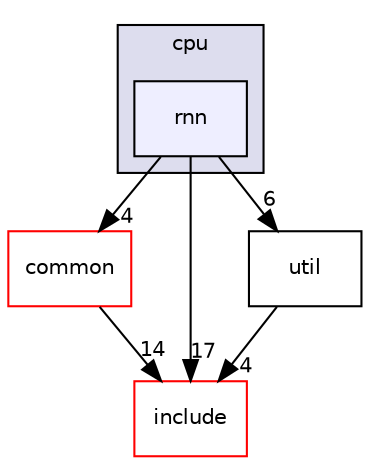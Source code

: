 digraph "onnxruntime/onnxruntime/core/providers/cpu/rnn" {
  compound=true
  node [ fontsize="10", fontname="Helvetica"];
  edge [ labelfontsize="10", labelfontname="Helvetica"];
  subgraph clusterdir_3683cb2698e6daed4ebbd4c1d451f237 {
    graph [ bgcolor="#ddddee", pencolor="black", label="cpu" fontname="Helvetica", fontsize="10", URL="dir_3683cb2698e6daed4ebbd4c1d451f237.html"]
  dir_513f898ae1c033d647b2d23d2826d779 [shape=box, label="rnn", style="filled", fillcolor="#eeeeff", pencolor="black", URL="dir_513f898ae1c033d647b2d23d2826d779.html"];
  }
  dir_f076573d92a781e267d0abe091aa4112 [shape=box label="common" fillcolor="white" style="filled" color="red" URL="dir_f076573d92a781e267d0abe091aa4112.html"];
  dir_f44f875884e6b767c5658db22ccaab42 [shape=box label="include" fillcolor="white" style="filled" color="red" URL="dir_f44f875884e6b767c5658db22ccaab42.html"];
  dir_5d2c02da9f4b6260dad551789979fe21 [shape=box label="util" URL="dir_5d2c02da9f4b6260dad551789979fe21.html"];
  dir_f076573d92a781e267d0abe091aa4112->dir_f44f875884e6b767c5658db22ccaab42 [headlabel="14", labeldistance=1.5 headhref="dir_000029_000008.html"];
  dir_513f898ae1c033d647b2d23d2826d779->dir_f076573d92a781e267d0abe091aa4112 [headlabel="4", labeldistance=1.5 headhref="dir_000061_000029.html"];
  dir_513f898ae1c033d647b2d23d2826d779->dir_f44f875884e6b767c5658db22ccaab42 [headlabel="17", labeldistance=1.5 headhref="dir_000061_000008.html"];
  dir_513f898ae1c033d647b2d23d2826d779->dir_5d2c02da9f4b6260dad551789979fe21 [headlabel="6", labeldistance=1.5 headhref="dir_000061_000065.html"];
  dir_5d2c02da9f4b6260dad551789979fe21->dir_f44f875884e6b767c5658db22ccaab42 [headlabel="4", labeldistance=1.5 headhref="dir_000065_000008.html"];
}
